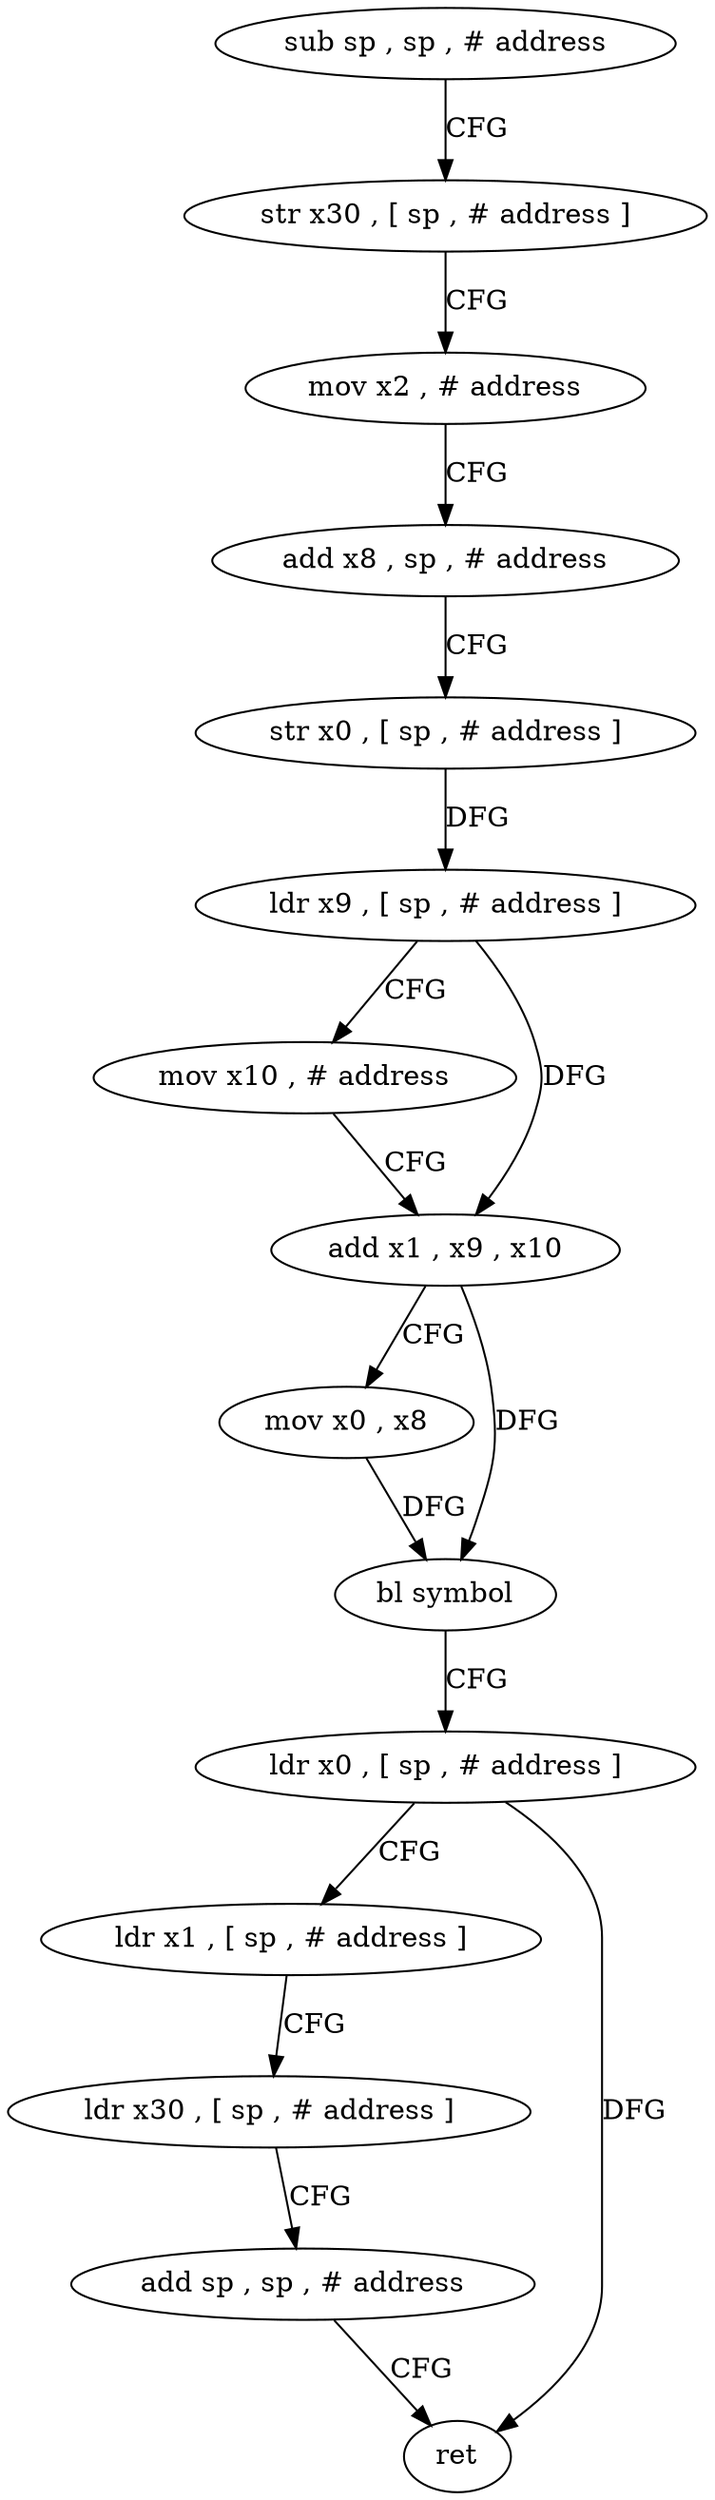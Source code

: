 digraph "func" {
"4221672" [label = "sub sp , sp , # address" ]
"4221676" [label = "str x30 , [ sp , # address ]" ]
"4221680" [label = "mov x2 , # address" ]
"4221684" [label = "add x8 , sp , # address" ]
"4221688" [label = "str x0 , [ sp , # address ]" ]
"4221692" [label = "ldr x9 , [ sp , # address ]" ]
"4221696" [label = "mov x10 , # address" ]
"4221700" [label = "add x1 , x9 , x10" ]
"4221704" [label = "mov x0 , x8" ]
"4221708" [label = "bl symbol" ]
"4221712" [label = "ldr x0 , [ sp , # address ]" ]
"4221716" [label = "ldr x1 , [ sp , # address ]" ]
"4221720" [label = "ldr x30 , [ sp , # address ]" ]
"4221724" [label = "add sp , sp , # address" ]
"4221728" [label = "ret" ]
"4221672" -> "4221676" [ label = "CFG" ]
"4221676" -> "4221680" [ label = "CFG" ]
"4221680" -> "4221684" [ label = "CFG" ]
"4221684" -> "4221688" [ label = "CFG" ]
"4221688" -> "4221692" [ label = "DFG" ]
"4221692" -> "4221696" [ label = "CFG" ]
"4221692" -> "4221700" [ label = "DFG" ]
"4221696" -> "4221700" [ label = "CFG" ]
"4221700" -> "4221704" [ label = "CFG" ]
"4221700" -> "4221708" [ label = "DFG" ]
"4221704" -> "4221708" [ label = "DFG" ]
"4221708" -> "4221712" [ label = "CFG" ]
"4221712" -> "4221716" [ label = "CFG" ]
"4221712" -> "4221728" [ label = "DFG" ]
"4221716" -> "4221720" [ label = "CFG" ]
"4221720" -> "4221724" [ label = "CFG" ]
"4221724" -> "4221728" [ label = "CFG" ]
}
